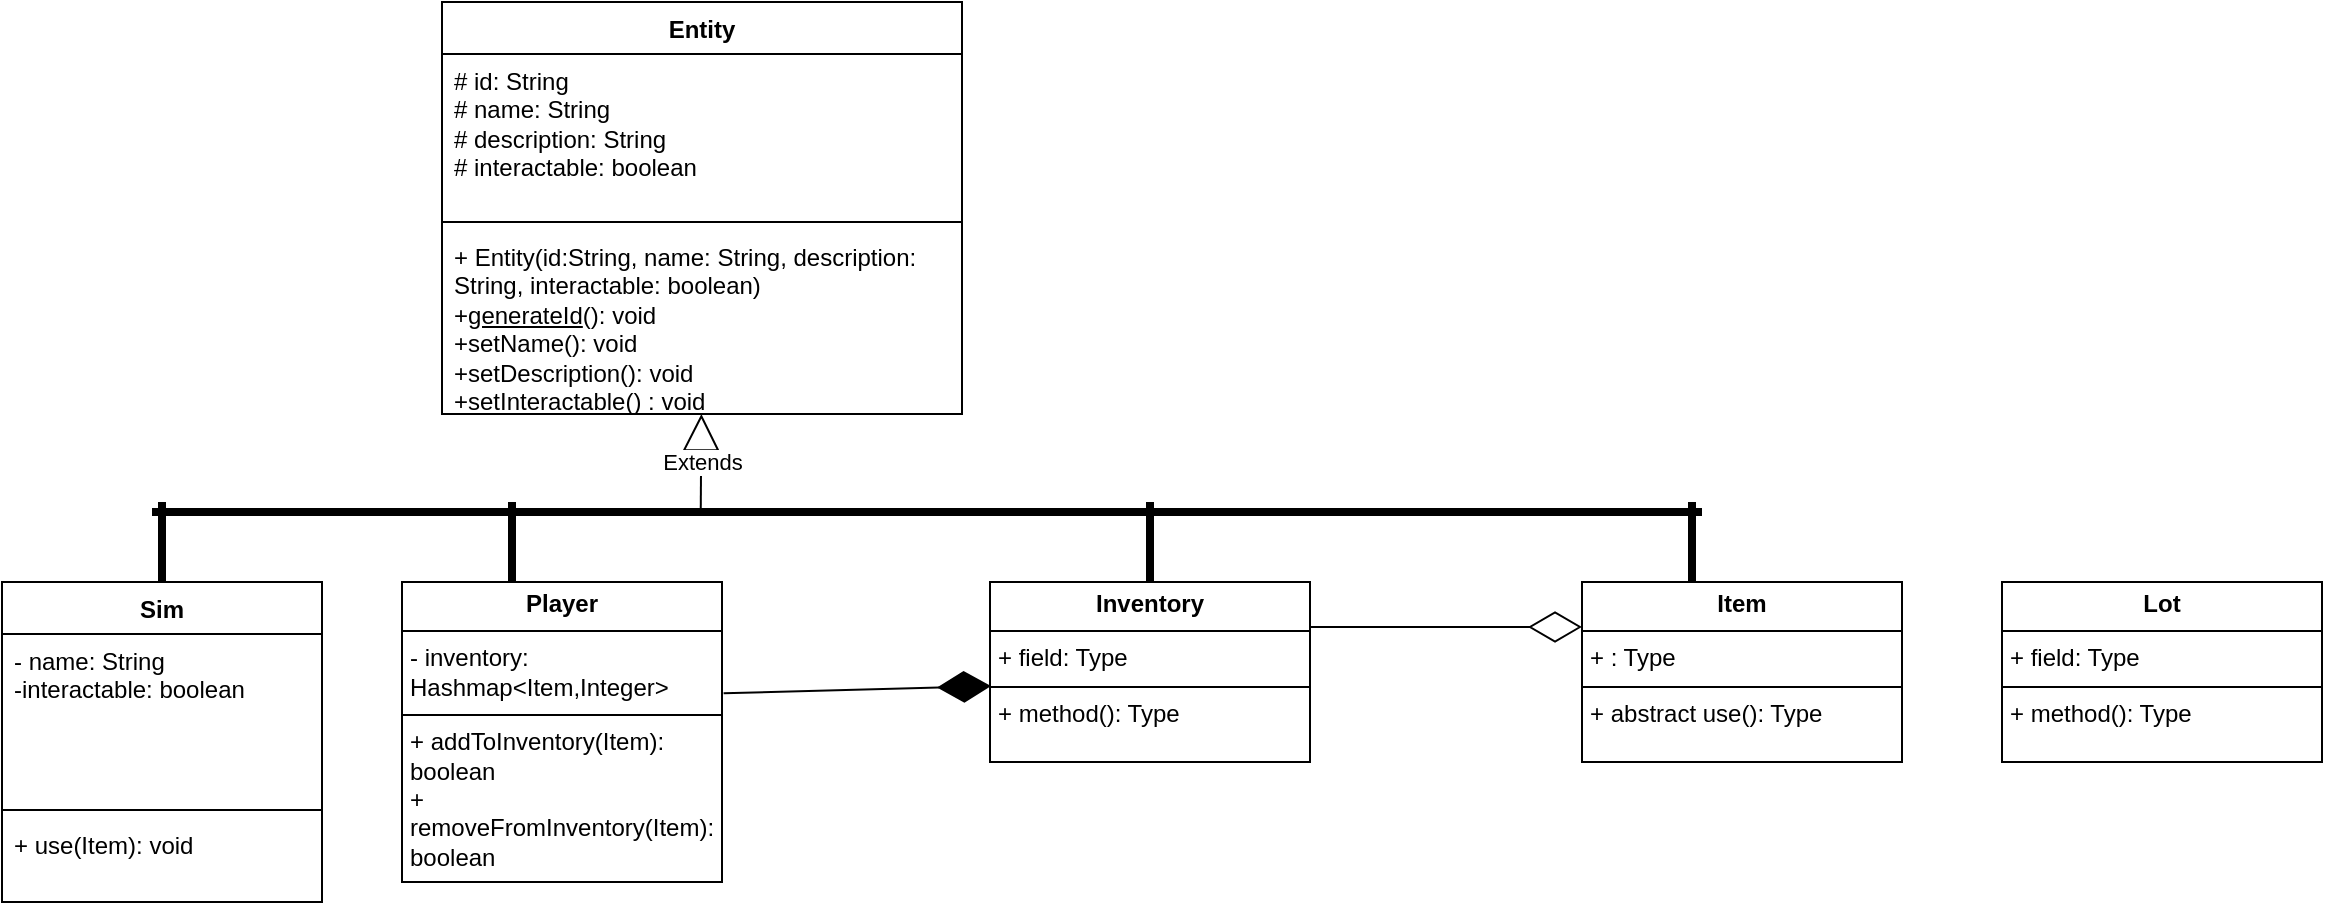 <mxfile version="24.8.0">
  <diagram id="C5RBs43oDa-KdzZeNtuy" name="Page-1">
    <mxGraphModel dx="744" dy="390" grid="1" gridSize="10" guides="1" tooltips="1" connect="1" arrows="1" fold="1" page="1" pageScale="1" pageWidth="827" pageHeight="1169" math="0" shadow="0">
      <root>
        <mxCell id="WIyWlLk6GJQsqaUBKTNV-0" />
        <mxCell id="WIyWlLk6GJQsqaUBKTNV-1" parent="WIyWlLk6GJQsqaUBKTNV-0" />
        <mxCell id="8AXX_aWarYT_waoaCrcT-0" value="Entity" style="swimlane;fontStyle=1;align=center;verticalAlign=top;childLayout=stackLayout;horizontal=1;startSize=26;horizontalStack=0;resizeParent=1;resizeParentMax=0;resizeLast=0;collapsible=1;marginBottom=0;whiteSpace=wrap;html=1;" vertex="1" parent="WIyWlLk6GJQsqaUBKTNV-1">
          <mxGeometry x="230" y="210" width="260" height="206" as="geometry" />
        </mxCell>
        <mxCell id="8AXX_aWarYT_waoaCrcT-1" value="# id: String&lt;div&gt;# name: String&lt;/div&gt;&lt;div&gt;# description: String&lt;br&gt;&lt;div&gt;# interactable: boolean&lt;/div&gt;&lt;/div&gt;" style="text;strokeColor=none;fillColor=none;align=left;verticalAlign=top;spacingLeft=4;spacingRight=4;overflow=hidden;rotatable=0;points=[[0,0.5],[1,0.5]];portConstraint=eastwest;whiteSpace=wrap;html=1;" vertex="1" parent="8AXX_aWarYT_waoaCrcT-0">
          <mxGeometry y="26" width="260" height="80" as="geometry" />
        </mxCell>
        <mxCell id="8AXX_aWarYT_waoaCrcT-2" value="" style="line;strokeWidth=1;fillColor=none;align=left;verticalAlign=middle;spacingTop=-1;spacingLeft=3;spacingRight=3;rotatable=0;labelPosition=right;points=[];portConstraint=eastwest;strokeColor=inherit;" vertex="1" parent="8AXX_aWarYT_waoaCrcT-0">
          <mxGeometry y="106" width="260" height="8" as="geometry" />
        </mxCell>
        <mxCell id="8AXX_aWarYT_waoaCrcT-3" value="+ Entity(id:String, name: String, description: String, interactable: boolean)&lt;div&gt;+&lt;u&gt;generateId&lt;/u&gt;(): void&lt;/div&gt;&lt;div&gt;+setName(): void&lt;/div&gt;&lt;div&gt;+setDescription(): void&lt;/div&gt;&lt;div&gt;+setInteractable() : void&lt;br&gt;&lt;div&gt;+ getInteract(): boolean&lt;/div&gt;&lt;div&gt;+ &amp;lt;&amp;lt;abstract&amp;gt;&amp;gt;update(): void&lt;/div&gt;&lt;div&gt;+&amp;lt;&amp;lt;abstract&amp;gt;&amp;gt;render(): void&lt;/div&gt;&lt;div&gt;+&amp;lt;&amp;lt;abstract&amp;gt;&amp;gt; interactWith(): void&lt;/div&gt;&lt;/div&gt;" style="text;strokeColor=none;fillColor=none;align=left;verticalAlign=top;spacingLeft=4;spacingRight=4;overflow=hidden;rotatable=0;points=[[0,0.5],[1,0.5]];portConstraint=eastwest;whiteSpace=wrap;html=1;" vertex="1" parent="8AXX_aWarYT_waoaCrcT-0">
          <mxGeometry y="114" width="260" height="92" as="geometry" />
        </mxCell>
        <mxCell id="8AXX_aWarYT_waoaCrcT-4" value="Sim" style="swimlane;fontStyle=1;align=center;verticalAlign=top;childLayout=stackLayout;horizontal=1;startSize=26;horizontalStack=0;resizeParent=1;resizeParentMax=0;resizeLast=0;collapsible=1;marginBottom=0;whiteSpace=wrap;html=1;" vertex="1" parent="WIyWlLk6GJQsqaUBKTNV-1">
          <mxGeometry x="10" y="500" width="160" height="160" as="geometry" />
        </mxCell>
        <mxCell id="8AXX_aWarYT_waoaCrcT-5" value="- name: String&lt;div&gt;-interactable: boolean&lt;/div&gt;&lt;div&gt;&lt;br&gt;&lt;/div&gt;&lt;div&gt;&lt;br&gt;&lt;/div&gt;" style="text;strokeColor=none;fillColor=none;align=left;verticalAlign=top;spacingLeft=4;spacingRight=4;overflow=hidden;rotatable=0;points=[[0,0.5],[1,0.5]];portConstraint=eastwest;whiteSpace=wrap;html=1;" vertex="1" parent="8AXX_aWarYT_waoaCrcT-4">
          <mxGeometry y="26" width="160" height="84" as="geometry" />
        </mxCell>
        <mxCell id="8AXX_aWarYT_waoaCrcT-6" value="" style="line;strokeWidth=1;fillColor=none;align=left;verticalAlign=middle;spacingTop=-1;spacingLeft=3;spacingRight=3;rotatable=0;labelPosition=right;points=[];portConstraint=eastwest;strokeColor=inherit;" vertex="1" parent="8AXX_aWarYT_waoaCrcT-4">
          <mxGeometry y="110" width="160" height="8" as="geometry" />
        </mxCell>
        <mxCell id="8AXX_aWarYT_waoaCrcT-7" value="+ use(Item): void" style="text;strokeColor=none;fillColor=none;align=left;verticalAlign=top;spacingLeft=4;spacingRight=4;overflow=hidden;rotatable=0;points=[[0,0.5],[1,0.5]];portConstraint=eastwest;whiteSpace=wrap;html=1;" vertex="1" parent="8AXX_aWarYT_waoaCrcT-4">
          <mxGeometry y="118" width="160" height="42" as="geometry" />
        </mxCell>
        <mxCell id="8AXX_aWarYT_waoaCrcT-21" value="&lt;p style=&quot;margin:0px;margin-top:4px;text-align:center;&quot;&gt;&lt;b&gt;Item&lt;/b&gt;&lt;/p&gt;&lt;hr size=&quot;1&quot; style=&quot;border-style:solid;&quot;&gt;&lt;p style=&quot;margin:0px;margin-left:4px;&quot;&gt;+ : Type&lt;/p&gt;&lt;hr size=&quot;1&quot; style=&quot;border-style:solid;&quot;&gt;&lt;p style=&quot;margin:0px;margin-left:4px;&quot;&gt;+ abstract use(): Type&lt;/p&gt;" style="verticalAlign=top;align=left;overflow=fill;html=1;whiteSpace=wrap;" vertex="1" parent="WIyWlLk6GJQsqaUBKTNV-1">
          <mxGeometry x="800" y="500" width="160" height="90" as="geometry" />
        </mxCell>
        <mxCell id="8AXX_aWarYT_waoaCrcT-22" value="&lt;p style=&quot;margin:0px;margin-top:4px;text-align:center;&quot;&gt;&lt;b&gt;Inventory&lt;/b&gt;&lt;/p&gt;&lt;hr size=&quot;1&quot; style=&quot;border-style:solid;&quot;&gt;&lt;p style=&quot;margin:0px;margin-left:4px;&quot;&gt;+ field: Type&lt;/p&gt;&lt;hr size=&quot;1&quot; style=&quot;border-style:solid;&quot;&gt;&lt;p style=&quot;margin:0px;margin-left:4px;&quot;&gt;+ method(): Type&lt;/p&gt;" style="verticalAlign=top;align=left;overflow=fill;html=1;whiteSpace=wrap;" vertex="1" parent="WIyWlLk6GJQsqaUBKTNV-1">
          <mxGeometry x="504" y="500" width="160" height="90" as="geometry" />
        </mxCell>
        <mxCell id="8AXX_aWarYT_waoaCrcT-23" value="&lt;p style=&quot;margin:0px;margin-top:4px;text-align:center;&quot;&gt;&lt;b&gt;Player&lt;/b&gt;&lt;/p&gt;&lt;hr size=&quot;1&quot; style=&quot;border-style:solid;&quot;&gt;&lt;p style=&quot;margin:0px;margin-left:4px;&quot;&gt;- inventory: Hashmap&amp;lt;Item,Integer&amp;gt;&lt;/p&gt;&lt;hr size=&quot;1&quot; style=&quot;border-style:solid;&quot;&gt;&lt;p style=&quot;margin:0px;margin-left:4px;&quot;&gt;+ addToInventory(Item): boolean&lt;/p&gt;&lt;p style=&quot;margin:0px;margin-left:4px;&quot;&gt;+ removeFromInventory(Item): boolean&lt;/p&gt;" style="verticalAlign=top;align=left;overflow=fill;html=1;whiteSpace=wrap;" vertex="1" parent="WIyWlLk6GJQsqaUBKTNV-1">
          <mxGeometry x="210" y="500" width="160" height="150" as="geometry" />
        </mxCell>
        <mxCell id="8AXX_aWarYT_waoaCrcT-29" value="" style="endArrow=diamondThin;endFill=0;endSize=24;html=1;rounded=0;exitX=1;exitY=0.25;exitDx=0;exitDy=0;entryX=0;entryY=0.25;entryDx=0;entryDy=0;" edge="1" parent="WIyWlLk6GJQsqaUBKTNV-1" source="8AXX_aWarYT_waoaCrcT-22" target="8AXX_aWarYT_waoaCrcT-21">
          <mxGeometry width="160" relative="1" as="geometry">
            <mxPoint x="650" y="630" as="sourcePoint" />
            <mxPoint x="809.2" y="580.76" as="targetPoint" />
          </mxGeometry>
        </mxCell>
        <mxCell id="8AXX_aWarYT_waoaCrcT-34" value="" style="endArrow=diamondThin;endFill=1;endSize=24;html=1;rounded=0;entryX=0.003;entryY=0.578;entryDx=0;entryDy=0;entryPerimeter=0;exitX=1.005;exitY=0.371;exitDx=0;exitDy=0;exitPerimeter=0;" edge="1" parent="WIyWlLk6GJQsqaUBKTNV-1" source="8AXX_aWarYT_waoaCrcT-23" target="8AXX_aWarYT_waoaCrcT-22">
          <mxGeometry width="160" relative="1" as="geometry">
            <mxPoint x="420" y="610" as="sourcePoint" />
            <mxPoint x="540" y="610" as="targetPoint" />
          </mxGeometry>
        </mxCell>
        <mxCell id="8AXX_aWarYT_waoaCrcT-36" value="&lt;p style=&quot;margin:0px;margin-top:4px;text-align:center;&quot;&gt;&lt;b&gt;Lot&lt;/b&gt;&lt;/p&gt;&lt;hr size=&quot;1&quot; style=&quot;border-style:solid;&quot;&gt;&lt;p style=&quot;margin:0px;margin-left:4px;&quot;&gt;+ field: Type&lt;/p&gt;&lt;hr size=&quot;1&quot; style=&quot;border-style:solid;&quot;&gt;&lt;p style=&quot;margin:0px;margin-left:4px;&quot;&gt;+ method(): Type&lt;/p&gt;" style="verticalAlign=top;align=left;overflow=fill;html=1;whiteSpace=wrap;" vertex="1" parent="WIyWlLk6GJQsqaUBKTNV-1">
          <mxGeometry x="1010" y="500" width="160" height="90" as="geometry" />
        </mxCell>
        <mxCell id="8AXX_aWarYT_waoaCrcT-37" value="Extends" style="endArrow=block;endSize=16;endFill=0;html=1;rounded=0;exitX=0.262;exitY=0.333;exitDx=0;exitDy=0;exitPerimeter=0;" edge="1" parent="WIyWlLk6GJQsqaUBKTNV-1" target="8AXX_aWarYT_waoaCrcT-3">
          <mxGeometry width="160" relative="1" as="geometry">
            <mxPoint x="359.38" y="463.33" as="sourcePoint" />
            <mxPoint x="650" y="500" as="targetPoint" />
          </mxGeometry>
        </mxCell>
        <mxCell id="8AXX_aWarYT_waoaCrcT-44" value="" style="line;strokeWidth=4;direction=south;html=1;perimeter=backbonePerimeter;points=[];outlineConnect=0;" vertex="1" parent="WIyWlLk6GJQsqaUBKTNV-1">
          <mxGeometry x="579" y="460" width="10" height="40" as="geometry" />
        </mxCell>
        <mxCell id="8AXX_aWarYT_waoaCrcT-45" value="" style="line;strokeWidth=4;direction=south;html=1;perimeter=backbonePerimeter;points=[];outlineConnect=0;" vertex="1" parent="WIyWlLk6GJQsqaUBKTNV-1">
          <mxGeometry x="850" y="460" width="10" height="40" as="geometry" />
        </mxCell>
        <mxCell id="8AXX_aWarYT_waoaCrcT-46" value="" style="line;strokeWidth=4;direction=south;html=1;perimeter=backbonePerimeter;points=[];outlineConnect=0;" vertex="1" parent="WIyWlLk6GJQsqaUBKTNV-1">
          <mxGeometry x="260" y="460" width="10" height="40" as="geometry" />
        </mxCell>
        <mxCell id="8AXX_aWarYT_waoaCrcT-47" value="" style="line;strokeWidth=4;direction=south;html=1;perimeter=backbonePerimeter;points=[];outlineConnect=0;" vertex="1" parent="WIyWlLk6GJQsqaUBKTNV-1">
          <mxGeometry x="85" y="460" width="10" height="40" as="geometry" />
        </mxCell>
        <mxCell id="8AXX_aWarYT_waoaCrcT-48" value="" style="line;strokeWidth=4;html=1;perimeter=backbonePerimeter;points=[];outlineConnect=0;" vertex="1" parent="WIyWlLk6GJQsqaUBKTNV-1">
          <mxGeometry x="85" y="460" width="775" height="10" as="geometry" />
        </mxCell>
      </root>
    </mxGraphModel>
  </diagram>
</mxfile>
